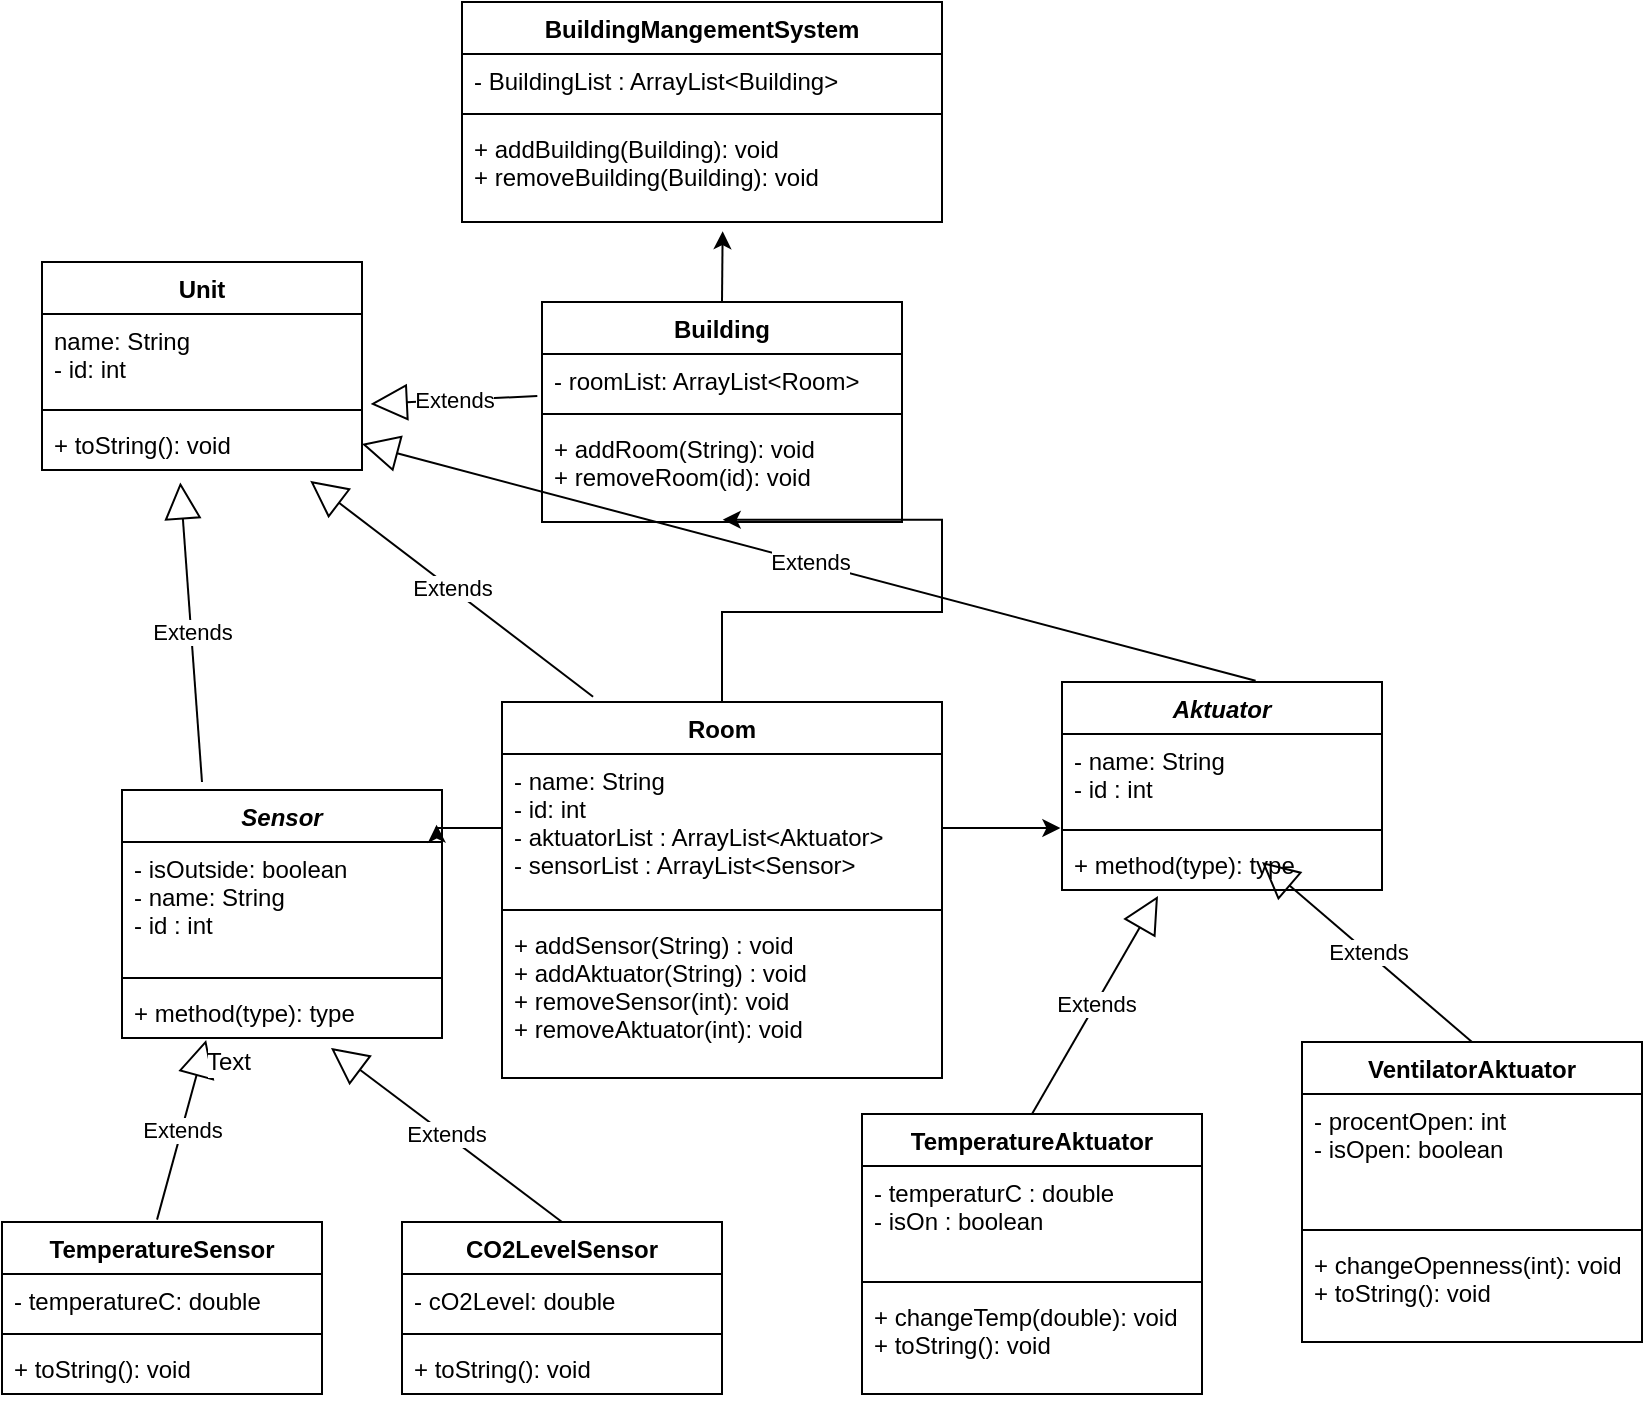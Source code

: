 <mxfile version="12.2.6" type="device" pages="1"><diagram id="T0kdNH_54XgtcTfNJGvh" name="Page-1"><mxGraphModel dx="1024" dy="534" grid="1" gridSize="10" guides="1" tooltips="1" connect="1" arrows="1" fold="1" page="1" pageScale="1" pageWidth="827" pageHeight="1169" math="0" shadow="0"><root><mxCell id="0"/><mxCell id="1" parent="0"/><mxCell id="NfiEVc0udzUjJ_-ZfnkF-9" value="BuildingMangementSystem" style="swimlane;fontStyle=1;align=center;verticalAlign=top;childLayout=stackLayout;horizontal=1;startSize=26;horizontalStack=0;resizeParent=1;resizeParentMax=0;resizeLast=0;collapsible=1;marginBottom=0;" vertex="1" parent="1"><mxGeometry x="270" y="110" width="240" height="110" as="geometry"/></mxCell><mxCell id="NfiEVc0udzUjJ_-ZfnkF-10" value="- BuildingList : ArrayList&lt;Building&gt;" style="text;strokeColor=none;fillColor=none;align=left;verticalAlign=top;spacingLeft=4;spacingRight=4;overflow=hidden;rotatable=0;points=[[0,0.5],[1,0.5]];portConstraint=eastwest;" vertex="1" parent="NfiEVc0udzUjJ_-ZfnkF-9"><mxGeometry y="26" width="240" height="26" as="geometry"/></mxCell><mxCell id="NfiEVc0udzUjJ_-ZfnkF-11" value="" style="line;strokeWidth=1;fillColor=none;align=left;verticalAlign=middle;spacingTop=-1;spacingLeft=3;spacingRight=3;rotatable=0;labelPosition=right;points=[];portConstraint=eastwest;" vertex="1" parent="NfiEVc0udzUjJ_-ZfnkF-9"><mxGeometry y="52" width="240" height="8" as="geometry"/></mxCell><mxCell id="NfiEVc0udzUjJ_-ZfnkF-12" value="+ addBuilding(Building): void&#10;+ removeBuilding(Building): void" style="text;strokeColor=none;fillColor=none;align=left;verticalAlign=top;spacingLeft=4;spacingRight=4;overflow=hidden;rotatable=0;points=[[0,0.5],[1,0.5]];portConstraint=eastwest;" vertex="1" parent="NfiEVc0udzUjJ_-ZfnkF-9"><mxGeometry y="60" width="240" height="50" as="geometry"/></mxCell><mxCell id="NfiEVc0udzUjJ_-ZfnkF-25" value="VentilatorAktuator" style="swimlane;fontStyle=1;align=center;verticalAlign=top;childLayout=stackLayout;horizontal=1;startSize=26;horizontalStack=0;resizeParent=1;resizeParentMax=0;resizeLast=0;collapsible=1;marginBottom=0;" vertex="1" parent="1"><mxGeometry x="690" y="630" width="170" height="150" as="geometry"/></mxCell><mxCell id="NfiEVc0udzUjJ_-ZfnkF-26" value="- procentOpen: int&#10;- isOpen: boolean" style="text;strokeColor=none;fillColor=none;align=left;verticalAlign=top;spacingLeft=4;spacingRight=4;overflow=hidden;rotatable=0;points=[[0,0.5],[1,0.5]];portConstraint=eastwest;" vertex="1" parent="NfiEVc0udzUjJ_-ZfnkF-25"><mxGeometry y="26" width="170" height="64" as="geometry"/></mxCell><mxCell id="NfiEVc0udzUjJ_-ZfnkF-27" value="" style="line;strokeWidth=1;fillColor=none;align=left;verticalAlign=middle;spacingTop=-1;spacingLeft=3;spacingRight=3;rotatable=0;labelPosition=right;points=[];portConstraint=eastwest;" vertex="1" parent="NfiEVc0udzUjJ_-ZfnkF-25"><mxGeometry y="90" width="170" height="8" as="geometry"/></mxCell><mxCell id="NfiEVc0udzUjJ_-ZfnkF-28" value="+ changeOpenness(int): void&#10;+ toString(): void" style="text;strokeColor=none;fillColor=none;align=left;verticalAlign=top;spacingLeft=4;spacingRight=4;overflow=hidden;rotatable=0;points=[[0,0.5],[1,0.5]];portConstraint=eastwest;" vertex="1" parent="NfiEVc0udzUjJ_-ZfnkF-25"><mxGeometry y="98" width="170" height="52" as="geometry"/></mxCell><mxCell id="NfiEVc0udzUjJ_-ZfnkF-65" style="edgeStyle=orthogonalEdgeStyle;rounded=0;orthogonalLoop=1;jettySize=auto;html=1;exitX=0.5;exitY=0;exitDx=0;exitDy=0;entryX=0.502;entryY=0.977;entryDx=0;entryDy=0;entryPerimeter=0;" edge="1" parent="1" source="NfiEVc0udzUjJ_-ZfnkF-29" target="NfiEVc0udzUjJ_-ZfnkF-62"><mxGeometry relative="1" as="geometry"/></mxCell><mxCell id="NfiEVc0udzUjJ_-ZfnkF-29" value="Room" style="swimlane;fontStyle=1;align=center;verticalAlign=top;childLayout=stackLayout;horizontal=1;startSize=26;horizontalStack=0;resizeParent=1;resizeParentMax=0;resizeLast=0;collapsible=1;marginBottom=0;" vertex="1" parent="1"><mxGeometry x="290" y="460" width="220" height="188" as="geometry"/></mxCell><mxCell id="NfiEVc0udzUjJ_-ZfnkF-30" value="- name: String&#10;- id: int&#10;- aktuatorList : ArrayList&lt;Aktuator&gt;&#10;- sensorList : ArrayList&lt;Sensor&gt;" style="text;strokeColor=none;fillColor=none;align=left;verticalAlign=top;spacingLeft=4;spacingRight=4;overflow=hidden;rotatable=0;points=[[0,0.5],[1,0.5]];portConstraint=eastwest;" vertex="1" parent="NfiEVc0udzUjJ_-ZfnkF-29"><mxGeometry y="26" width="220" height="74" as="geometry"/></mxCell><mxCell id="NfiEVc0udzUjJ_-ZfnkF-31" value="" style="line;strokeWidth=1;fillColor=none;align=left;verticalAlign=middle;spacingTop=-1;spacingLeft=3;spacingRight=3;rotatable=0;labelPosition=right;points=[];portConstraint=eastwest;" vertex="1" parent="NfiEVc0udzUjJ_-ZfnkF-29"><mxGeometry y="100" width="220" height="8" as="geometry"/></mxCell><mxCell id="NfiEVc0udzUjJ_-ZfnkF-32" value="+ addSensor(String) : void&#10;+ addAktuator(String) : void&#10;+ removeSensor(int): void&#10;+ removeAktuator(int): void&#10;" style="text;strokeColor=none;fillColor=none;align=left;verticalAlign=top;spacingLeft=4;spacingRight=4;overflow=hidden;rotatable=0;points=[[0,0.5],[1,0.5]];portConstraint=eastwest;" vertex="1" parent="NfiEVc0udzUjJ_-ZfnkF-29"><mxGeometry y="108" width="220" height="80" as="geometry"/></mxCell><mxCell id="NfiEVc0udzUjJ_-ZfnkF-33" value="TemperatureAktuator" style="swimlane;fontStyle=1;align=center;verticalAlign=top;childLayout=stackLayout;horizontal=1;startSize=26;horizontalStack=0;resizeParent=1;resizeParentMax=0;resizeLast=0;collapsible=1;marginBottom=0;" vertex="1" parent="1"><mxGeometry x="470" y="666" width="170" height="140" as="geometry"/></mxCell><mxCell id="NfiEVc0udzUjJ_-ZfnkF-34" value="- temperaturC : double&#10;- isOn : boolean" style="text;strokeColor=none;fillColor=none;align=left;verticalAlign=top;spacingLeft=4;spacingRight=4;overflow=hidden;rotatable=0;points=[[0,0.5],[1,0.5]];portConstraint=eastwest;" vertex="1" parent="NfiEVc0udzUjJ_-ZfnkF-33"><mxGeometry y="26" width="170" height="54" as="geometry"/></mxCell><mxCell id="NfiEVc0udzUjJ_-ZfnkF-35" value="" style="line;strokeWidth=1;fillColor=none;align=left;verticalAlign=middle;spacingTop=-1;spacingLeft=3;spacingRight=3;rotatable=0;labelPosition=right;points=[];portConstraint=eastwest;" vertex="1" parent="NfiEVc0udzUjJ_-ZfnkF-33"><mxGeometry y="80" width="170" height="8" as="geometry"/></mxCell><mxCell id="NfiEVc0udzUjJ_-ZfnkF-36" value="+ changeTemp(double): void&#10;+ toString(): void" style="text;strokeColor=none;fillColor=none;align=left;verticalAlign=top;spacingLeft=4;spacingRight=4;overflow=hidden;rotatable=0;points=[[0,0.5],[1,0.5]];portConstraint=eastwest;" vertex="1" parent="NfiEVc0udzUjJ_-ZfnkF-33"><mxGeometry y="88" width="170" height="52" as="geometry"/></mxCell><mxCell id="NfiEVc0udzUjJ_-ZfnkF-40" value="Extends" style="endArrow=block;endSize=16;endFill=0;html=1;exitX=0.547;exitY=-0.007;exitDx=0;exitDy=0;exitPerimeter=0;entryX=0.263;entryY=1.038;entryDx=0;entryDy=0;entryPerimeter=0;" edge="1" parent="1" target="NfiEVc0udzUjJ_-ZfnkF-54"><mxGeometry width="160" relative="1" as="geometry"><mxPoint x="117.52" y="718.81" as="sourcePoint"/><mxPoint x="140" y="600" as="targetPoint"/></mxGeometry></mxCell><mxCell id="NfiEVc0udzUjJ_-ZfnkF-49" value="Text" style="text;html=1;resizable=0;points=[];align=center;verticalAlign=middle;labelBackgroundColor=#ffffff;" vertex="1" connectable="0" parent="NfiEVc0udzUjJ_-ZfnkF-40"><mxGeometry x="0.845" y="-13" relative="1" as="geometry"><mxPoint as="offset"/></mxGeometry></mxCell><mxCell id="NfiEVc0udzUjJ_-ZfnkF-41" value="Extends" style="endArrow=block;endSize=16;endFill=0;html=1;exitX=0.5;exitY=0;exitDx=0;exitDy=0;entryX=0.653;entryY=1.192;entryDx=0;entryDy=0;entryPerimeter=0;" edge="1" parent="1" target="NfiEVc0udzUjJ_-ZfnkF-54"><mxGeometry width="160" relative="1" as="geometry"><mxPoint x="320" y="720" as="sourcePoint"/><mxPoint x="220" y="600" as="targetPoint"/></mxGeometry></mxCell><mxCell id="NfiEVc0udzUjJ_-ZfnkF-42" value="Aktuator&#10;" style="swimlane;fontStyle=3;align=center;verticalAlign=top;childLayout=stackLayout;horizontal=1;startSize=26;horizontalStack=0;resizeParent=1;resizeParentMax=0;resizeLast=0;collapsible=1;marginBottom=0;" vertex="1" parent="1"><mxGeometry x="570" y="450" width="160" height="104" as="geometry"/></mxCell><mxCell id="NfiEVc0udzUjJ_-ZfnkF-43" value="- name: String&#10;- id : int" style="text;strokeColor=none;fillColor=none;align=left;verticalAlign=top;spacingLeft=4;spacingRight=4;overflow=hidden;rotatable=0;points=[[0,0.5],[1,0.5]];portConstraint=eastwest;" vertex="1" parent="NfiEVc0udzUjJ_-ZfnkF-42"><mxGeometry y="26" width="160" height="44" as="geometry"/></mxCell><mxCell id="NfiEVc0udzUjJ_-ZfnkF-44" value="" style="line;strokeWidth=1;fillColor=none;align=left;verticalAlign=middle;spacingTop=-1;spacingLeft=3;spacingRight=3;rotatable=0;labelPosition=right;points=[];portConstraint=eastwest;" vertex="1" parent="NfiEVc0udzUjJ_-ZfnkF-42"><mxGeometry y="70" width="160" height="8" as="geometry"/></mxCell><mxCell id="NfiEVc0udzUjJ_-ZfnkF-45" value="+ method(type): type" style="text;strokeColor=none;fillColor=none;align=left;verticalAlign=top;spacingLeft=4;spacingRight=4;overflow=hidden;rotatable=0;points=[[0,0.5],[1,0.5]];portConstraint=eastwest;" vertex="1" parent="NfiEVc0udzUjJ_-ZfnkF-42"><mxGeometry y="78" width="160" height="26" as="geometry"/></mxCell><mxCell id="NfiEVc0udzUjJ_-ZfnkF-46" value="Extends" style="endArrow=block;endSize=16;endFill=0;html=1;exitX=0.5;exitY=0;exitDx=0;exitDy=0;" edge="1" parent="1" source="NfiEVc0udzUjJ_-ZfnkF-25"><mxGeometry width="160" relative="1" as="geometry"><mxPoint x="300" y="500" as="sourcePoint"/><mxPoint x="670" y="540" as="targetPoint"/></mxGeometry></mxCell><mxCell id="NfiEVc0udzUjJ_-ZfnkF-47" value="Extends" style="endArrow=block;endSize=16;endFill=0;html=1;entryX=0.3;entryY=1.115;entryDx=0;entryDy=0;entryPerimeter=0;exitX=0.5;exitY=0;exitDx=0;exitDy=0;" edge="1" parent="1" source="NfiEVc0udzUjJ_-ZfnkF-33" target="NfiEVc0udzUjJ_-ZfnkF-45"><mxGeometry width="160" relative="1" as="geometry"><mxPoint x="550" y="490" as="sourcePoint"/><mxPoint x="170.4" y="457.794" as="targetPoint"/></mxGeometry></mxCell><mxCell id="NfiEVc0udzUjJ_-ZfnkF-51" value="Sensor" style="swimlane;fontStyle=3;align=center;verticalAlign=top;childLayout=stackLayout;horizontal=1;startSize=26;horizontalStack=0;resizeParent=1;resizeParentMax=0;resizeLast=0;collapsible=1;marginBottom=0;" vertex="1" parent="1"><mxGeometry x="100" y="504" width="160" height="124" as="geometry"/></mxCell><mxCell id="NfiEVc0udzUjJ_-ZfnkF-52" value="- isOutside: boolean&#10;- name: String&#10;- id : int" style="text;strokeColor=none;fillColor=none;align=left;verticalAlign=top;spacingLeft=4;spacingRight=4;overflow=hidden;rotatable=0;points=[[0,0.5],[1,0.5]];portConstraint=eastwest;" vertex="1" parent="NfiEVc0udzUjJ_-ZfnkF-51"><mxGeometry y="26" width="160" height="64" as="geometry"/></mxCell><mxCell id="NfiEVc0udzUjJ_-ZfnkF-53" value="" style="line;strokeWidth=1;fillColor=none;align=left;verticalAlign=middle;spacingTop=-1;spacingLeft=3;spacingRight=3;rotatable=0;labelPosition=right;points=[];portConstraint=eastwest;" vertex="1" parent="NfiEVc0udzUjJ_-ZfnkF-51"><mxGeometry y="90" width="160" height="8" as="geometry"/></mxCell><mxCell id="NfiEVc0udzUjJ_-ZfnkF-54" value="+ method(type): type" style="text;strokeColor=none;fillColor=none;align=left;verticalAlign=top;spacingLeft=4;spacingRight=4;overflow=hidden;rotatable=0;points=[[0,0.5],[1,0.5]];portConstraint=eastwest;" vertex="1" parent="NfiEVc0udzUjJ_-ZfnkF-51"><mxGeometry y="98" width="160" height="26" as="geometry"/></mxCell><mxCell id="NfiEVc0udzUjJ_-ZfnkF-66" style="edgeStyle=orthogonalEdgeStyle;rounded=0;orthogonalLoop=1;jettySize=auto;html=1;exitX=0.5;exitY=0;exitDx=0;exitDy=0;entryX=0.543;entryY=1.092;entryDx=0;entryDy=0;entryPerimeter=0;" edge="1" parent="1" source="NfiEVc0udzUjJ_-ZfnkF-59" target="NfiEVc0udzUjJ_-ZfnkF-12"><mxGeometry relative="1" as="geometry"/></mxCell><mxCell id="NfiEVc0udzUjJ_-ZfnkF-59" value="Building" style="swimlane;fontStyle=1;align=center;verticalAlign=top;childLayout=stackLayout;horizontal=1;startSize=26;horizontalStack=0;resizeParent=1;resizeParentMax=0;resizeLast=0;collapsible=1;marginBottom=0;" vertex="1" parent="1"><mxGeometry x="310" y="260" width="180" height="110" as="geometry"/></mxCell><mxCell id="NfiEVc0udzUjJ_-ZfnkF-60" value="- roomList: ArrayList&lt;Room&gt;" style="text;strokeColor=none;fillColor=none;align=left;verticalAlign=top;spacingLeft=4;spacingRight=4;overflow=hidden;rotatable=0;points=[[0,0.5],[1,0.5]];portConstraint=eastwest;" vertex="1" parent="NfiEVc0udzUjJ_-ZfnkF-59"><mxGeometry y="26" width="180" height="26" as="geometry"/></mxCell><mxCell id="NfiEVc0udzUjJ_-ZfnkF-61" value="" style="line;strokeWidth=1;fillColor=none;align=left;verticalAlign=middle;spacingTop=-1;spacingLeft=3;spacingRight=3;rotatable=0;labelPosition=right;points=[];portConstraint=eastwest;" vertex="1" parent="NfiEVc0udzUjJ_-ZfnkF-59"><mxGeometry y="52" width="180" height="8" as="geometry"/></mxCell><mxCell id="NfiEVc0udzUjJ_-ZfnkF-62" value="+ addRoom(String): void&#10;+ removeRoom(id): void" style="text;strokeColor=none;fillColor=none;align=left;verticalAlign=top;spacingLeft=4;spacingRight=4;overflow=hidden;rotatable=0;points=[[0,0.5],[1,0.5]];portConstraint=eastwest;" vertex="1" parent="NfiEVc0udzUjJ_-ZfnkF-59"><mxGeometry y="60" width="180" height="50" as="geometry"/></mxCell><mxCell id="NfiEVc0udzUjJ_-ZfnkF-67" value="Unit" style="swimlane;fontStyle=1;align=center;verticalAlign=top;childLayout=stackLayout;horizontal=1;startSize=26;horizontalStack=0;resizeParent=1;resizeParentMax=0;resizeLast=0;collapsible=1;marginBottom=0;" vertex="1" parent="1"><mxGeometry x="60" y="240" width="160" height="104" as="geometry"/></mxCell><mxCell id="NfiEVc0udzUjJ_-ZfnkF-68" value="name: String&#10;- id: int" style="text;strokeColor=none;fillColor=none;align=left;verticalAlign=top;spacingLeft=4;spacingRight=4;overflow=hidden;rotatable=0;points=[[0,0.5],[1,0.5]];portConstraint=eastwest;" vertex="1" parent="NfiEVc0udzUjJ_-ZfnkF-67"><mxGeometry y="26" width="160" height="44" as="geometry"/></mxCell><mxCell id="NfiEVc0udzUjJ_-ZfnkF-69" value="" style="line;strokeWidth=1;fillColor=none;align=left;verticalAlign=middle;spacingTop=-1;spacingLeft=3;spacingRight=3;rotatable=0;labelPosition=right;points=[];portConstraint=eastwest;" vertex="1" parent="NfiEVc0udzUjJ_-ZfnkF-67"><mxGeometry y="70" width="160" height="8" as="geometry"/></mxCell><mxCell id="NfiEVc0udzUjJ_-ZfnkF-70" value="+ toString(): void" style="text;strokeColor=none;fillColor=none;align=left;verticalAlign=top;spacingLeft=4;spacingRight=4;overflow=hidden;rotatable=0;points=[[0,0.5],[1,0.5]];portConstraint=eastwest;" vertex="1" parent="NfiEVc0udzUjJ_-ZfnkF-67"><mxGeometry y="78" width="160" height="26" as="geometry"/></mxCell><mxCell id="NfiEVc0udzUjJ_-ZfnkF-71" value="Extends" style="endArrow=block;endSize=16;endFill=0;html=1;entryX=0.432;entryY=1.238;entryDx=0;entryDy=0;entryPerimeter=0;" edge="1" parent="1" target="NfiEVc0udzUjJ_-ZfnkF-70"><mxGeometry width="160" relative="1" as="geometry"><mxPoint x="140" y="500" as="sourcePoint"/><mxPoint x="190" y="800" as="targetPoint"/></mxGeometry></mxCell><mxCell id="NfiEVc0udzUjJ_-ZfnkF-73" value="Extends" style="endArrow=block;endSize=16;endFill=0;html=1;entryX=1.027;entryY=-0.269;entryDx=0;entryDy=0;entryPerimeter=0;exitX=-0.013;exitY=0.808;exitDx=0;exitDy=0;exitPerimeter=0;" edge="1" parent="1" source="NfiEVc0udzUjJ_-ZfnkF-60" target="NfiEVc0udzUjJ_-ZfnkF-70"><mxGeometry width="160" relative="1" as="geometry"><mxPoint x="340" y="390" as="sourcePoint"/><mxPoint x="139.12" y="360.188" as="targetPoint"/></mxGeometry></mxCell><mxCell id="NfiEVc0udzUjJ_-ZfnkF-74" value="Extends" style="endArrow=block;endSize=16;endFill=0;html=1;entryX=0.838;entryY=1.208;entryDx=0;entryDy=0;entryPerimeter=0;exitX=0.207;exitY=-0.014;exitDx=0;exitDy=0;exitPerimeter=0;" edge="1" parent="1" source="NfiEVc0udzUjJ_-ZfnkF-29" target="NfiEVc0udzUjJ_-ZfnkF-70"><mxGeometry width="160" relative="1" as="geometry"><mxPoint x="160" y="520" as="sourcePoint"/><mxPoint x="149.12" y="370.188" as="targetPoint"/></mxGeometry></mxCell><mxCell id="NfiEVc0udzUjJ_-ZfnkF-75" value="Extends" style="endArrow=block;endSize=16;endFill=0;html=1;entryX=1;entryY=0.5;entryDx=0;entryDy=0;exitX=0.605;exitY=-0.006;exitDx=0;exitDy=0;exitPerimeter=0;" edge="1" parent="1" source="NfiEVc0udzUjJ_-ZfnkF-42" target="NfiEVc0udzUjJ_-ZfnkF-70"><mxGeometry width="160" relative="1" as="geometry"><mxPoint x="170" y="530" as="sourcePoint"/><mxPoint x="159.12" y="380.188" as="targetPoint"/></mxGeometry></mxCell><mxCell id="NfiEVc0udzUjJ_-ZfnkF-76" style="edgeStyle=orthogonalEdgeStyle;rounded=0;orthogonalLoop=1;jettySize=auto;html=1;exitX=0;exitY=0.5;exitDx=0;exitDy=0;entryX=0.983;entryY=0.14;entryDx=0;entryDy=0;entryPerimeter=0;" edge="1" parent="1" source="NfiEVc0udzUjJ_-ZfnkF-30" target="NfiEVc0udzUjJ_-ZfnkF-51"><mxGeometry relative="1" as="geometry"/></mxCell><mxCell id="NfiEVc0udzUjJ_-ZfnkF-77" style="edgeStyle=orthogonalEdgeStyle;rounded=0;orthogonalLoop=1;jettySize=auto;html=1;exitX=1;exitY=0.5;exitDx=0;exitDy=0;entryX=-0.005;entryY=-0.192;entryDx=0;entryDy=0;entryPerimeter=0;" edge="1" parent="1" source="NfiEVc0udzUjJ_-ZfnkF-30" target="NfiEVc0udzUjJ_-ZfnkF-45"><mxGeometry relative="1" as="geometry"/></mxCell><mxCell id="NfiEVc0udzUjJ_-ZfnkF-81" value="TemperatureSensor" style="swimlane;fontStyle=1;align=center;verticalAlign=top;childLayout=stackLayout;horizontal=1;startSize=26;horizontalStack=0;resizeParent=1;resizeParentMax=0;resizeLast=0;collapsible=1;marginBottom=0;" vertex="1" parent="1"><mxGeometry x="40" y="720" width="160" height="86" as="geometry"/></mxCell><mxCell id="NfiEVc0udzUjJ_-ZfnkF-82" value="- temperatureC: double" style="text;strokeColor=none;fillColor=none;align=left;verticalAlign=top;spacingLeft=4;spacingRight=4;overflow=hidden;rotatable=0;points=[[0,0.5],[1,0.5]];portConstraint=eastwest;" vertex="1" parent="NfiEVc0udzUjJ_-ZfnkF-81"><mxGeometry y="26" width="160" height="26" as="geometry"/></mxCell><mxCell id="NfiEVc0udzUjJ_-ZfnkF-83" value="" style="line;strokeWidth=1;fillColor=none;align=left;verticalAlign=middle;spacingTop=-1;spacingLeft=3;spacingRight=3;rotatable=0;labelPosition=right;points=[];portConstraint=eastwest;" vertex="1" parent="NfiEVc0udzUjJ_-ZfnkF-81"><mxGeometry y="52" width="160" height="8" as="geometry"/></mxCell><mxCell id="NfiEVc0udzUjJ_-ZfnkF-84" value="+ toString(): void" style="text;strokeColor=none;fillColor=none;align=left;verticalAlign=top;spacingLeft=4;spacingRight=4;overflow=hidden;rotatable=0;points=[[0,0.5],[1,0.5]];portConstraint=eastwest;" vertex="1" parent="NfiEVc0udzUjJ_-ZfnkF-81"><mxGeometry y="60" width="160" height="26" as="geometry"/></mxCell><mxCell id="NfiEVc0udzUjJ_-ZfnkF-85" value="CO2LevelSensor" style="swimlane;fontStyle=1;align=center;verticalAlign=top;childLayout=stackLayout;horizontal=1;startSize=26;horizontalStack=0;resizeParent=1;resizeParentMax=0;resizeLast=0;collapsible=1;marginBottom=0;" vertex="1" parent="1"><mxGeometry x="240" y="720" width="160" height="86" as="geometry"/></mxCell><mxCell id="NfiEVc0udzUjJ_-ZfnkF-86" value="- cO2Level: double" style="text;strokeColor=none;fillColor=none;align=left;verticalAlign=top;spacingLeft=4;spacingRight=4;overflow=hidden;rotatable=0;points=[[0,0.5],[1,0.5]];portConstraint=eastwest;" vertex="1" parent="NfiEVc0udzUjJ_-ZfnkF-85"><mxGeometry y="26" width="160" height="26" as="geometry"/></mxCell><mxCell id="NfiEVc0udzUjJ_-ZfnkF-87" value="" style="line;strokeWidth=1;fillColor=none;align=left;verticalAlign=middle;spacingTop=-1;spacingLeft=3;spacingRight=3;rotatable=0;labelPosition=right;points=[];portConstraint=eastwest;" vertex="1" parent="NfiEVc0udzUjJ_-ZfnkF-85"><mxGeometry y="52" width="160" height="8" as="geometry"/></mxCell><mxCell id="NfiEVc0udzUjJ_-ZfnkF-88" value="+ toString(): void" style="text;strokeColor=none;fillColor=none;align=left;verticalAlign=top;spacingLeft=4;spacingRight=4;overflow=hidden;rotatable=0;points=[[0,0.5],[1,0.5]];portConstraint=eastwest;" vertex="1" parent="NfiEVc0udzUjJ_-ZfnkF-85"><mxGeometry y="60" width="160" height="26" as="geometry"/></mxCell></root></mxGraphModel></diagram></mxfile>